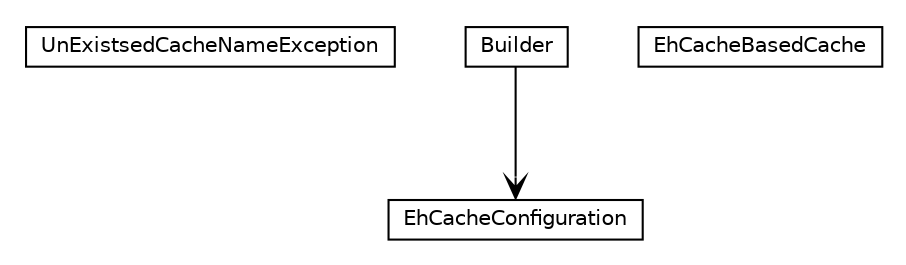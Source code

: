 #!/usr/local/bin/dot
#
# Class diagram 
# Generated by UMLGraph version R5_6_6-8-g8d7759 (http://www.umlgraph.org/)
#

digraph G {
	edge [fontname="Helvetica",fontsize=10,labelfontname="Helvetica",labelfontsize=10];
	node [fontname="Helvetica",fontsize=10,shape=plaintext];
	nodesep=0.25;
	ranksep=0.5;
	// org.dayatang.cache.ehcache.UnExistsedCacheNameException
	c8219 [label=<<table title="org.dayatang.cache.ehcache.UnExistsedCacheNameException" border="0" cellborder="1" cellspacing="0" cellpadding="2" port="p" href="./UnExistsedCacheNameException.html">
		<tr><td><table border="0" cellspacing="0" cellpadding="1">
<tr><td align="center" balign="center"> UnExistsedCacheNameException </td></tr>
		</table></td></tr>
		</table>>, URL="./UnExistsedCacheNameException.html", fontname="Helvetica", fontcolor="black", fontsize=10.0];
	// org.dayatang.cache.ehcache.EhCacheConfiguration
	c8220 [label=<<table title="org.dayatang.cache.ehcache.EhCacheConfiguration" border="0" cellborder="1" cellspacing="0" cellpadding="2" port="p" href="./EhCacheConfiguration.html">
		<tr><td><table border="0" cellspacing="0" cellpadding="1">
<tr><td align="center" balign="center"> EhCacheConfiguration </td></tr>
		</table></td></tr>
		</table>>, URL="./EhCacheConfiguration.html", fontname="Helvetica", fontcolor="black", fontsize=10.0];
	// org.dayatang.cache.ehcache.EhCacheConfiguration.Builder
	c8221 [label=<<table title="org.dayatang.cache.ehcache.EhCacheConfiguration.Builder" border="0" cellborder="1" cellspacing="0" cellpadding="2" port="p" href="./EhCacheConfiguration.Builder.html">
		<tr><td><table border="0" cellspacing="0" cellpadding="1">
<tr><td align="center" balign="center"> Builder </td></tr>
		</table></td></tr>
		</table>>, URL="./EhCacheConfiguration.Builder.html", fontname="Helvetica", fontcolor="black", fontsize=10.0];
	// org.dayatang.cache.ehcache.EhCacheBasedCache
	c8222 [label=<<table title="org.dayatang.cache.ehcache.EhCacheBasedCache" border="0" cellborder="1" cellspacing="0" cellpadding="2" port="p" href="./EhCacheBasedCache.html">
		<tr><td><table border="0" cellspacing="0" cellpadding="1">
<tr><td align="center" balign="center"> EhCacheBasedCache </td></tr>
		</table></td></tr>
		</table>>, URL="./EhCacheBasedCache.html", fontname="Helvetica", fontcolor="black", fontsize=10.0];
	// org.dayatang.cache.ehcache.EhCacheConfiguration.Builder NAVASSOC org.dayatang.cache.ehcache.EhCacheConfiguration
	c8221:p -> c8220:p [taillabel="", label=" "headlabel="", fontname="Helvetica", fontcolor="black", fontsize=10.0, color="black", arrowhead=open];
}

